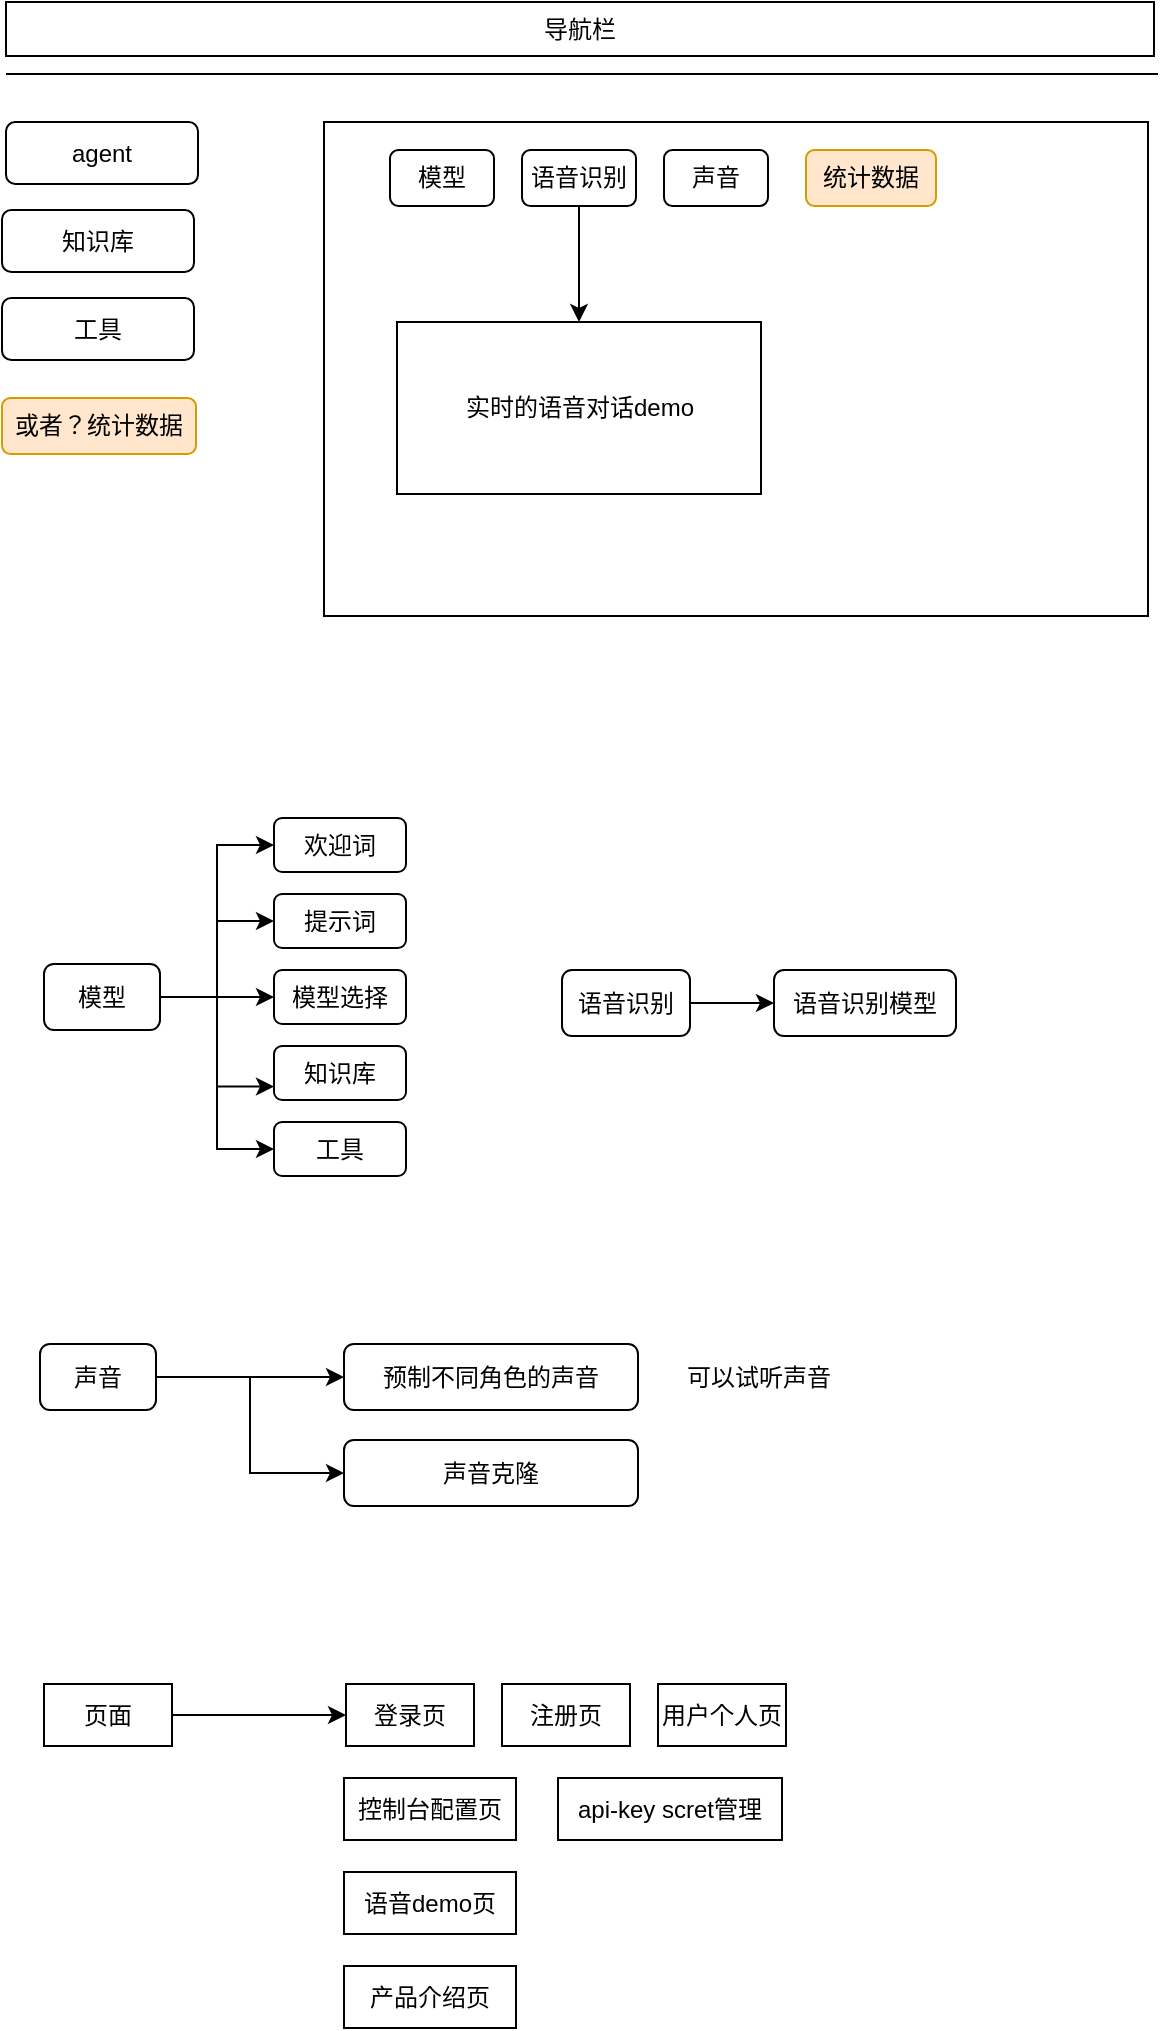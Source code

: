 <mxfile version="25.0.3" pages="2">
  <diagram name="第 1 页" id="lIG6AbvrwLJNRqTLjKoE">
    <mxGraphModel dx="1339" dy="626" grid="0" gridSize="10" guides="1" tooltips="1" connect="1" arrows="1" fold="1" page="1" pageScale="1" pageWidth="827" pageHeight="1169" math="0" shadow="0">
      <root>
        <mxCell id="0" />
        <mxCell id="1" parent="0" />
        <mxCell id="R4zDQmTQU1hdGrHyziUh-1" value="agent" style="rounded=1;whiteSpace=wrap;html=1;" parent="1" vertex="1">
          <mxGeometry x="147" y="166" width="96" height="31" as="geometry" />
        </mxCell>
        <mxCell id="R4zDQmTQU1hdGrHyziUh-2" value="知识库" style="rounded=1;whiteSpace=wrap;html=1;" parent="1" vertex="1">
          <mxGeometry x="145" y="210" width="96" height="31" as="geometry" />
        </mxCell>
        <mxCell id="R4zDQmTQU1hdGrHyziUh-3" value="工具" style="rounded=1;whiteSpace=wrap;html=1;" parent="1" vertex="1">
          <mxGeometry x="145" y="254" width="96" height="31" as="geometry" />
        </mxCell>
        <mxCell id="R4zDQmTQU1hdGrHyziUh-4" value="" style="endArrow=none;html=1;rounded=0;" parent="1" edge="1">
          <mxGeometry width="50" height="50" relative="1" as="geometry">
            <mxPoint x="147" y="142" as="sourcePoint" />
            <mxPoint x="723" y="142" as="targetPoint" />
          </mxGeometry>
        </mxCell>
        <mxCell id="R4zDQmTQU1hdGrHyziUh-5" value="" style="rounded=0;whiteSpace=wrap;html=1;" parent="1" vertex="1">
          <mxGeometry x="306" y="166" width="412" height="247" as="geometry" />
        </mxCell>
        <mxCell id="R4zDQmTQU1hdGrHyziUh-6" value="模型" style="rounded=1;whiteSpace=wrap;html=1;" parent="1" vertex="1">
          <mxGeometry x="339" y="180" width="52" height="28" as="geometry" />
        </mxCell>
        <mxCell id="R4zDQmTQU1hdGrHyziUh-14" style="edgeStyle=orthogonalEdgeStyle;rounded=0;orthogonalLoop=1;jettySize=auto;html=1;entryX=0.5;entryY=0;entryDx=0;entryDy=0;" parent="1" source="R4zDQmTQU1hdGrHyziUh-8" target="R4zDQmTQU1hdGrHyziUh-13" edge="1">
          <mxGeometry relative="1" as="geometry" />
        </mxCell>
        <mxCell id="R4zDQmTQU1hdGrHyziUh-8" value="语音识别" style="rounded=1;whiteSpace=wrap;html=1;" parent="1" vertex="1">
          <mxGeometry x="405" y="180" width="57" height="28" as="geometry" />
        </mxCell>
        <mxCell id="R4zDQmTQU1hdGrHyziUh-9" value="声音" style="rounded=1;whiteSpace=wrap;html=1;" parent="1" vertex="1">
          <mxGeometry x="476" y="180" width="52" height="28" as="geometry" />
        </mxCell>
        <mxCell id="R4zDQmTQU1hdGrHyziUh-13" value="实时的语音对话demo" style="rounded=0;whiteSpace=wrap;html=1;" parent="1" vertex="1">
          <mxGeometry x="342.5" y="266" width="182" height="86" as="geometry" />
        </mxCell>
        <mxCell id="R4zDQmTQU1hdGrHyziUh-22" style="edgeStyle=orthogonalEdgeStyle;rounded=0;orthogonalLoop=1;jettySize=auto;html=1;entryX=0;entryY=0.5;entryDx=0;entryDy=0;" parent="1" source="R4zDQmTQU1hdGrHyziUh-16" target="R4zDQmTQU1hdGrHyziUh-17" edge="1">
          <mxGeometry relative="1" as="geometry" />
        </mxCell>
        <mxCell id="R4zDQmTQU1hdGrHyziUh-23" style="edgeStyle=orthogonalEdgeStyle;rounded=0;orthogonalLoop=1;jettySize=auto;html=1;entryX=0;entryY=0.5;entryDx=0;entryDy=0;" parent="1" source="R4zDQmTQU1hdGrHyziUh-16" target="R4zDQmTQU1hdGrHyziUh-18" edge="1">
          <mxGeometry relative="1" as="geometry" />
        </mxCell>
        <mxCell id="R4zDQmTQU1hdGrHyziUh-24" style="edgeStyle=orthogonalEdgeStyle;rounded=0;orthogonalLoop=1;jettySize=auto;html=1;" parent="1" source="R4zDQmTQU1hdGrHyziUh-16" target="R4zDQmTQU1hdGrHyziUh-19" edge="1">
          <mxGeometry relative="1" as="geometry" />
        </mxCell>
        <mxCell id="R4zDQmTQU1hdGrHyziUh-25" style="edgeStyle=orthogonalEdgeStyle;rounded=0;orthogonalLoop=1;jettySize=auto;html=1;entryX=0;entryY=0.75;entryDx=0;entryDy=0;" parent="1" source="R4zDQmTQU1hdGrHyziUh-16" target="R4zDQmTQU1hdGrHyziUh-20" edge="1">
          <mxGeometry relative="1" as="geometry" />
        </mxCell>
        <mxCell id="R4zDQmTQU1hdGrHyziUh-27" style="edgeStyle=orthogonalEdgeStyle;rounded=0;orthogonalLoop=1;jettySize=auto;html=1;entryX=0;entryY=0.5;entryDx=0;entryDy=0;" parent="1" source="R4zDQmTQU1hdGrHyziUh-16" target="R4zDQmTQU1hdGrHyziUh-21" edge="1">
          <mxGeometry relative="1" as="geometry" />
        </mxCell>
        <mxCell id="R4zDQmTQU1hdGrHyziUh-16" value="模型" style="rounded=1;whiteSpace=wrap;html=1;" parent="1" vertex="1">
          <mxGeometry x="166" y="587" width="58" height="33" as="geometry" />
        </mxCell>
        <mxCell id="R4zDQmTQU1hdGrHyziUh-17" value="欢迎词" style="rounded=1;whiteSpace=wrap;html=1;" parent="1" vertex="1">
          <mxGeometry x="281" y="514" width="66" height="27" as="geometry" />
        </mxCell>
        <mxCell id="R4zDQmTQU1hdGrHyziUh-18" value="提示词" style="rounded=1;whiteSpace=wrap;html=1;" parent="1" vertex="1">
          <mxGeometry x="281" y="552" width="66" height="27" as="geometry" />
        </mxCell>
        <mxCell id="R4zDQmTQU1hdGrHyziUh-19" value="模型选择" style="rounded=1;whiteSpace=wrap;html=1;" parent="1" vertex="1">
          <mxGeometry x="281" y="590" width="66" height="27" as="geometry" />
        </mxCell>
        <mxCell id="R4zDQmTQU1hdGrHyziUh-20" value="知识库" style="rounded=1;whiteSpace=wrap;html=1;" parent="1" vertex="1">
          <mxGeometry x="281" y="628" width="66" height="27" as="geometry" />
        </mxCell>
        <mxCell id="R4zDQmTQU1hdGrHyziUh-21" value="工具" style="rounded=1;whiteSpace=wrap;html=1;" parent="1" vertex="1">
          <mxGeometry x="281" y="666" width="66" height="27" as="geometry" />
        </mxCell>
        <mxCell id="R4zDQmTQU1hdGrHyziUh-30" style="edgeStyle=orthogonalEdgeStyle;rounded=0;orthogonalLoop=1;jettySize=auto;html=1;entryX=0;entryY=0.5;entryDx=0;entryDy=0;" parent="1" source="R4zDQmTQU1hdGrHyziUh-28" target="R4zDQmTQU1hdGrHyziUh-29" edge="1">
          <mxGeometry relative="1" as="geometry" />
        </mxCell>
        <mxCell id="R4zDQmTQU1hdGrHyziUh-28" value="语音识别" style="rounded=1;whiteSpace=wrap;html=1;" parent="1" vertex="1">
          <mxGeometry x="425" y="590" width="64" height="33" as="geometry" />
        </mxCell>
        <mxCell id="R4zDQmTQU1hdGrHyziUh-29" value="语音识别模型" style="rounded=1;whiteSpace=wrap;html=1;" parent="1" vertex="1">
          <mxGeometry x="531" y="590" width="91" height="33" as="geometry" />
        </mxCell>
        <mxCell id="R4zDQmTQU1hdGrHyziUh-33" style="edgeStyle=orthogonalEdgeStyle;rounded=0;orthogonalLoop=1;jettySize=auto;html=1;entryX=0;entryY=0.5;entryDx=0;entryDy=0;" parent="1" source="R4zDQmTQU1hdGrHyziUh-31" target="R4zDQmTQU1hdGrHyziUh-32" edge="1">
          <mxGeometry relative="1" as="geometry" />
        </mxCell>
        <mxCell id="R4zDQmTQU1hdGrHyziUh-35" style="edgeStyle=orthogonalEdgeStyle;rounded=0;orthogonalLoop=1;jettySize=auto;html=1;entryX=0;entryY=0.5;entryDx=0;entryDy=0;" parent="1" source="R4zDQmTQU1hdGrHyziUh-31" target="R4zDQmTQU1hdGrHyziUh-34" edge="1">
          <mxGeometry relative="1" as="geometry" />
        </mxCell>
        <mxCell id="R4zDQmTQU1hdGrHyziUh-31" value="声音" style="rounded=1;whiteSpace=wrap;html=1;" parent="1" vertex="1">
          <mxGeometry x="164" y="777" width="58" height="33" as="geometry" />
        </mxCell>
        <mxCell id="R4zDQmTQU1hdGrHyziUh-32" value="预制不同角色的声音" style="rounded=1;whiteSpace=wrap;html=1;" parent="1" vertex="1">
          <mxGeometry x="316" y="777" width="147" height="33" as="geometry" />
        </mxCell>
        <mxCell id="R4zDQmTQU1hdGrHyziUh-34" value="声音克隆" style="rounded=1;whiteSpace=wrap;html=1;" parent="1" vertex="1">
          <mxGeometry x="316" y="825" width="147" height="33" as="geometry" />
        </mxCell>
        <mxCell id="R4zDQmTQU1hdGrHyziUh-36" value="导航栏" style="rounded=0;whiteSpace=wrap;html=1;" parent="1" vertex="1">
          <mxGeometry x="147" y="106" width="574" height="27" as="geometry" />
        </mxCell>
        <mxCell id="R4zDQmTQU1hdGrHyziUh-39" style="edgeStyle=orthogonalEdgeStyle;rounded=0;orthogonalLoop=1;jettySize=auto;html=1;" parent="1" source="R4zDQmTQU1hdGrHyziUh-37" target="R4zDQmTQU1hdGrHyziUh-38" edge="1">
          <mxGeometry relative="1" as="geometry" />
        </mxCell>
        <mxCell id="R4zDQmTQU1hdGrHyziUh-37" value="页面" style="rounded=0;whiteSpace=wrap;html=1;" parent="1" vertex="1">
          <mxGeometry x="166" y="947" width="64" height="31" as="geometry" />
        </mxCell>
        <mxCell id="R4zDQmTQU1hdGrHyziUh-38" value="登录页" style="rounded=0;whiteSpace=wrap;html=1;" parent="1" vertex="1">
          <mxGeometry x="317" y="947" width="64" height="31" as="geometry" />
        </mxCell>
        <mxCell id="R4zDQmTQU1hdGrHyziUh-40" value="注册页" style="rounded=0;whiteSpace=wrap;html=1;" parent="1" vertex="1">
          <mxGeometry x="395" y="947" width="64" height="31" as="geometry" />
        </mxCell>
        <mxCell id="R4zDQmTQU1hdGrHyziUh-41" value="统计数据" style="rounded=1;whiteSpace=wrap;html=1;fillColor=#ffe6cc;strokeColor=#d79b00;" parent="1" vertex="1">
          <mxGeometry x="547" y="180" width="65" height="28" as="geometry" />
        </mxCell>
        <mxCell id="R4zDQmTQU1hdGrHyziUh-42" value="或者？统计数据" style="rounded=1;whiteSpace=wrap;html=1;fillColor=#ffe6cc;strokeColor=#d79b00;" parent="1" vertex="1">
          <mxGeometry x="145" y="304" width="97" height="28" as="geometry" />
        </mxCell>
        <mxCell id="R4zDQmTQU1hdGrHyziUh-43" value="用户个人页" style="rounded=0;whiteSpace=wrap;html=1;" parent="1" vertex="1">
          <mxGeometry x="473" y="947" width="64" height="31" as="geometry" />
        </mxCell>
        <mxCell id="R4zDQmTQU1hdGrHyziUh-44" value="控制台配置页" style="rounded=0;whiteSpace=wrap;html=1;" parent="1" vertex="1">
          <mxGeometry x="316" y="994" width="86" height="31" as="geometry" />
        </mxCell>
        <mxCell id="R4zDQmTQU1hdGrHyziUh-45" value="语音demo页" style="rounded=0;whiteSpace=wrap;html=1;" parent="1" vertex="1">
          <mxGeometry x="316" y="1041" width="86" height="31" as="geometry" />
        </mxCell>
        <mxCell id="R4zDQmTQU1hdGrHyziUh-46" value="产品介绍页" style="rounded=0;whiteSpace=wrap;html=1;" parent="1" vertex="1">
          <mxGeometry x="316" y="1088" width="86" height="31" as="geometry" />
        </mxCell>
        <mxCell id="R4zDQmTQU1hdGrHyziUh-47" value="可以试听声音" style="text;html=1;align=center;verticalAlign=middle;resizable=0;points=[];autosize=1;strokeColor=none;fillColor=none;" parent="1" vertex="1">
          <mxGeometry x="478" y="780.5" width="90" height="26" as="geometry" />
        </mxCell>
        <mxCell id="lY41gvv4aor56MnMl7Xi-1" value="api-key scret管理" style="rounded=0;whiteSpace=wrap;html=1;" vertex="1" parent="1">
          <mxGeometry x="423" y="994" width="112" height="31" as="geometry" />
        </mxCell>
      </root>
    </mxGraphModel>
  </diagram>
  <diagram id="vEnz3tIEbl1VLszvwV3a" name="第 2 页">
    <mxGraphModel dx="1339" dy="626" grid="0" gridSize="10" guides="1" tooltips="1" connect="1" arrows="1" fold="1" page="0" pageScale="1" pageWidth="827" pageHeight="1169" math="0" shadow="0">
      <root>
        <mxCell id="0" />
        <mxCell id="1" parent="0" />
        <mxCell id="0LNPXshbTl7F2Tegbgs7-2" value="vobot-agent-controller" style="rounded=0;whiteSpace=wrap;html=1;fillColor=#dae8fc;strokeColor=#6c8ebf;" vertex="1" parent="1">
          <mxGeometry x="380" y="210" width="140" height="40" as="geometry" />
        </mxCell>
        <mxCell id="0LNPXshbTl7F2Tegbgs7-10" style="edgeStyle=orthogonalEdgeStyle;rounded=0;orthogonalLoop=1;jettySize=auto;html=1;entryX=0.5;entryY=1;entryDx=0;entryDy=0;startArrow=classicThin;startFill=1;" edge="1" parent="1" source="0LNPXshbTl7F2Tegbgs7-3" target="0LNPXshbTl7F2Tegbgs7-2">
          <mxGeometry relative="1" as="geometry" />
        </mxCell>
        <mxCell id="0LNPXshbTl7F2Tegbgs7-3" value="vobot-worker" style="rounded=0;whiteSpace=wrap;html=1;fillColor=#dae8fc;strokeColor=#6c8ebf;" vertex="1" parent="1">
          <mxGeometry x="400" y="320" width="100" height="40" as="geometry" />
        </mxCell>
        <mxCell id="0LNPXshbTl7F2Tegbgs7-7" style="edgeStyle=orthogonalEdgeStyle;rounded=0;orthogonalLoop=1;jettySize=auto;html=1;entryX=0;entryY=0.5;entryDx=0;entryDy=0;" edge="1" parent="1" source="0LNPXshbTl7F2Tegbgs7-4" target="0LNPXshbTl7F2Tegbgs7-2">
          <mxGeometry relative="1" as="geometry" />
        </mxCell>
        <mxCell id="0LNPXshbTl7F2Tegbgs7-22" value="HTTPS" style="edgeLabel;html=1;align=center;verticalAlign=middle;resizable=0;points=[];" vertex="1" connectable="0" parent="0LNPXshbTl7F2Tegbgs7-7">
          <mxGeometry x="-0.05" relative="1" as="geometry">
            <mxPoint x="3" as="offset" />
          </mxGeometry>
        </mxCell>
        <mxCell id="0LNPXshbTl7F2Tegbgs7-4" value="vobot-SDK" style="rounded=0;whiteSpace=wrap;html=1;fillColor=#dae8fc;strokeColor=#6c8ebf;" vertex="1" parent="1">
          <mxGeometry x="160" y="210" width="100" height="40" as="geometry" />
        </mxCell>
        <mxCell id="0LNPXshbTl7F2Tegbgs7-11" style="edgeStyle=orthogonalEdgeStyle;rounded=0;orthogonalLoop=1;jettySize=auto;html=1;entryX=0.5;entryY=1;entryDx=0;entryDy=0;exitX=0.5;exitY=0;exitDx=0;exitDy=0;startArrow=classicThin;startFill=1;" edge="1" parent="1" source="0LNPXshbTl7F2Tegbgs7-5" target="0LNPXshbTl7F2Tegbgs7-2">
          <mxGeometry relative="1" as="geometry" />
        </mxCell>
        <mxCell id="0LNPXshbTl7F2Tegbgs7-24" value="webrtc&amp;nbsp;" style="edgeLabel;html=1;align=center;verticalAlign=middle;resizable=0;points=[];" vertex="1" connectable="0" parent="0LNPXshbTl7F2Tegbgs7-11">
          <mxGeometry x="0.829" y="-1" relative="1" as="geometry">
            <mxPoint as="offset" />
          </mxGeometry>
        </mxCell>
        <mxCell id="0LNPXshbTl7F2Tegbgs7-5" value="vobot-worker" style="rounded=0;whiteSpace=wrap;html=1;fillColor=#dae8fc;strokeColor=#6c8ebf;" vertex="1" parent="1">
          <mxGeometry x="540" y="320" width="100" height="40" as="geometry" />
        </mxCell>
        <mxCell id="0LNPXshbTl7F2Tegbgs7-13" style="edgeStyle=orthogonalEdgeStyle;rounded=0;orthogonalLoop=1;jettySize=auto;html=1;entryX=0.5;entryY=1;entryDx=0;entryDy=0;" edge="1" parent="1" source="0LNPXshbTl7F2Tegbgs7-6" target="0LNPXshbTl7F2Tegbgs7-4">
          <mxGeometry relative="1" as="geometry" />
        </mxCell>
        <mxCell id="0LNPXshbTl7F2Tegbgs7-21" value="音频流&lt;div&gt;udp&lt;/div&gt;" style="edgeLabel;html=1;align=center;verticalAlign=middle;resizable=0;points=[];" vertex="1" connectable="0" parent="0LNPXshbTl7F2Tegbgs7-13">
          <mxGeometry x="0.018" relative="1" as="geometry">
            <mxPoint y="3" as="offset" />
          </mxGeometry>
        </mxCell>
        <mxCell id="0LNPXshbTl7F2Tegbgs7-6" value="webrtc&lt;div&gt;cloud&lt;/div&gt;" style="ellipse;shape=cloud;whiteSpace=wrap;html=1;fillColor=#f5f5f5;fontColor=#333333;strokeColor=#666666;" vertex="1" parent="1">
          <mxGeometry x="150" y="305" width="120" height="70" as="geometry" />
        </mxCell>
        <mxCell id="0LNPXshbTl7F2Tegbgs7-12" style="edgeStyle=orthogonalEdgeStyle;rounded=0;orthogonalLoop=1;jettySize=auto;html=1;entryX=0.875;entryY=0.5;entryDx=0;entryDy=0;entryPerimeter=0;" edge="1" parent="1" source="0LNPXshbTl7F2Tegbgs7-3" target="0LNPXshbTl7F2Tegbgs7-6">
          <mxGeometry relative="1" as="geometry" />
        </mxCell>
        <mxCell id="0LNPXshbTl7F2Tegbgs7-20" value="音频流&lt;div&gt;udp&lt;/div&gt;" style="edgeLabel;html=1;align=center;verticalAlign=middle;resizable=0;points=[];" vertex="1" connectable="0" parent="0LNPXshbTl7F2Tegbgs7-12">
          <mxGeometry x="0.103" relative="1" as="geometry">
            <mxPoint as="offset" />
          </mxGeometry>
        </mxCell>
        <mxCell id="0LNPXshbTl7F2Tegbgs7-16" style="edgeStyle=orthogonalEdgeStyle;rounded=0;orthogonalLoop=1;jettySize=auto;html=1;" edge="1" parent="1" source="0LNPXshbTl7F2Tegbgs7-14" target="0LNPXshbTl7F2Tegbgs7-15">
          <mxGeometry relative="1" as="geometry" />
        </mxCell>
        <mxCell id="0LNPXshbTl7F2Tegbgs7-14" value="biz-center" style="rounded=0;whiteSpace=wrap;html=1;fillColor=#fff2cc;strokeColor=#d6b656;" vertex="1" parent="1">
          <mxGeometry x="377" y="72" width="140" height="40" as="geometry" />
        </mxCell>
        <mxCell id="0LNPXshbTl7F2Tegbgs7-17" style="edgeStyle=orthogonalEdgeStyle;rounded=0;orthogonalLoop=1;jettySize=auto;html=1;entryX=1;entryY=0.5;entryDx=0;entryDy=0;exitX=0.5;exitY=1;exitDx=0;exitDy=0;exitPerimeter=0;endArrow=none;endFill=0;startArrow=classic;startFill=1;" edge="1" parent="1" source="0LNPXshbTl7F2Tegbgs7-15" target="0LNPXshbTl7F2Tegbgs7-5">
          <mxGeometry relative="1" as="geometry" />
        </mxCell>
        <mxCell id="0LNPXshbTl7F2Tegbgs7-18" style="edgeStyle=orthogonalEdgeStyle;rounded=0;orthogonalLoop=1;jettySize=auto;html=1;entryX=0.5;entryY=1;entryDx=0;entryDy=0;exitX=0.5;exitY=1;exitDx=0;exitDy=0;exitPerimeter=0;endArrow=none;endFill=0;startArrow=classic;startFill=1;" edge="1" parent="1" source="0LNPXshbTl7F2Tegbgs7-15" target="0LNPXshbTl7F2Tegbgs7-3">
          <mxGeometry relative="1" as="geometry" />
        </mxCell>
        <mxCell id="0LNPXshbTl7F2Tegbgs7-19" value="拉取agent配置" style="edgeLabel;html=1;align=center;verticalAlign=middle;resizable=0;points=[];" vertex="1" connectable="0" parent="0LNPXshbTl7F2Tegbgs7-18">
          <mxGeometry x="-0.625" y="1" relative="1" as="geometry">
            <mxPoint as="offset" />
          </mxGeometry>
        </mxCell>
        <mxCell id="0LNPXshbTl7F2Tegbgs7-15" value="配置&lt;div&gt;中心&lt;/div&gt;" style="shape=cylinder3;whiteSpace=wrap;html=1;boundedLbl=1;backgroundOutline=1;size=15;fillColor=#f5f5f5;fontColor=#333333;strokeColor=#666666;" vertex="1" parent="1">
          <mxGeometry x="647" y="57" width="80" height="70" as="geometry" />
        </mxCell>
        <mxCell id="0LNPXshbTl7F2Tegbgs7-25" value="&lt;span style=&quot;color: rgb(0, 0, 0); font-family: Helvetica; font-size: 11px; font-style: normal; font-variant-ligatures: normal; font-variant-caps: normal; font-weight: 400; letter-spacing: normal; orphans: 2; text-align: center; text-indent: 0px; text-transform: none; widows: 2; word-spacing: 0px; -webkit-text-stroke-width: 0px; white-space: nowrap; background-color: rgb(255, 255, 255); text-decoration-thickness: initial; text-decoration-style: initial; text-decoration-color: initial; display: inline !important; float: none;&quot;&gt;agent注册、资源分配&lt;/span&gt;" style="text;whiteSpace=wrap;html=1;" vertex="1" parent="1">
          <mxGeometry x="474" y="254" width="140" height="30" as="geometry" />
        </mxCell>
        <mxCell id="0LNPXshbTl7F2Tegbgs7-27" style="edgeStyle=orthogonalEdgeStyle;rounded=0;orthogonalLoop=1;jettySize=auto;html=1;" edge="1" parent="1" source="0LNPXshbTl7F2Tegbgs7-26" target="0LNPXshbTl7F2Tegbgs7-14">
          <mxGeometry relative="1" as="geometry" />
        </mxCell>
        <mxCell id="0LNPXshbTl7F2Tegbgs7-31" value="控制台&lt;div&gt;配置&lt;/div&gt;" style="edgeLabel;html=1;align=center;verticalAlign=middle;resizable=0;points=[];" vertex="1" connectable="0" parent="0LNPXshbTl7F2Tegbgs7-27">
          <mxGeometry x="-0.085" y="-2" relative="1" as="geometry">
            <mxPoint y="-4" as="offset" />
          </mxGeometry>
        </mxCell>
        <mxCell id="0LNPXshbTl7F2Tegbgs7-26" value="dev" style="shape=umlActor;verticalLabelPosition=bottom;verticalAlign=top;html=1;outlineConnect=0;" vertex="1" parent="1">
          <mxGeometry x="267" y="73.5" width="16" height="37" as="geometry" />
        </mxCell>
        <mxCell id="0LNPXshbTl7F2Tegbgs7-30" style="edgeStyle=orthogonalEdgeStyle;rounded=0;orthogonalLoop=1;jettySize=auto;html=1;entryX=0;entryY=0.5;entryDx=0;entryDy=0;" edge="1" parent="1" source="0LNPXshbTl7F2Tegbgs7-29" target="0LNPXshbTl7F2Tegbgs7-4">
          <mxGeometry relative="1" as="geometry" />
        </mxCell>
        <mxCell id="0LNPXshbTl7F2Tegbgs7-29" value="" style="verticalLabelPosition=bottom;html=1;verticalAlign=top;align=center;strokeColor=none;fillColor=#00BEF2;shape=mxgraph.azure.mobile;pointerEvents=1;" vertex="1" parent="1">
          <mxGeometry x="75" y="212" width="21" height="36" as="geometry" />
        </mxCell>
        <mxCell id="0LNPXshbTl7F2Tegbgs7-33" value="" style="endArrow=none;dashed=1;html=1;rounded=0;" edge="1" parent="1">
          <mxGeometry width="50" height="50" relative="1" as="geometry">
            <mxPoint x="60" y="176" as="sourcePoint" />
            <mxPoint x="840" y="176" as="targetPoint" />
          </mxGeometry>
        </mxCell>
        <mxCell id="0LNPXshbTl7F2Tegbgs7-34" value="控制平面" style="text;html=1;align=center;verticalAlign=middle;resizable=0;points=[];autosize=1;strokeColor=none;fillColor=none;" vertex="1" parent="1">
          <mxGeometry x="760" y="140" width="70" height="30" as="geometry" />
        </mxCell>
        <mxCell id="0LNPXshbTl7F2Tegbgs7-35" value="服务平面" style="text;html=1;align=center;verticalAlign=middle;resizable=0;points=[];autosize=1;strokeColor=none;fillColor=none;" vertex="1" parent="1">
          <mxGeometry x="760" y="182" width="70" height="30" as="geometry" />
        </mxCell>
      </root>
    </mxGraphModel>
  </diagram>
</mxfile>
